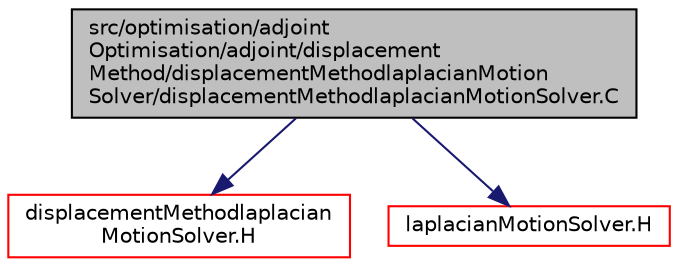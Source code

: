 digraph "src/optimisation/adjointOptimisation/adjoint/displacementMethod/displacementMethodlaplacianMotionSolver/displacementMethodlaplacianMotionSolver.C"
{
  bgcolor="transparent";
  edge [fontname="Helvetica",fontsize="10",labelfontname="Helvetica",labelfontsize="10"];
  node [fontname="Helvetica",fontsize="10",shape=record];
  Node1 [label="src/optimisation/adjoint\lOptimisation/adjoint/displacement\lMethod/displacementMethodlaplacianMotion\lSolver/displacementMethodlaplacianMotionSolver.C",height=0.2,width=0.4,color="black", fillcolor="grey75", style="filled" fontcolor="black"];
  Node1 -> Node2 [color="midnightblue",fontsize="10",style="solid",fontname="Helvetica"];
  Node2 [label="displacementMethodlaplacian\lMotionSolver.H",height=0.2,width=0.4,color="red",URL="$displacementMethodlaplacianMotionSolver_8H.html"];
  Node1 -> Node3 [color="midnightblue",fontsize="10",style="solid",fontname="Helvetica"];
  Node3 [label="laplacianMotionSolver.H",height=0.2,width=0.4,color="red",URL="$laplacianMotionSolver_8H.html"];
}
